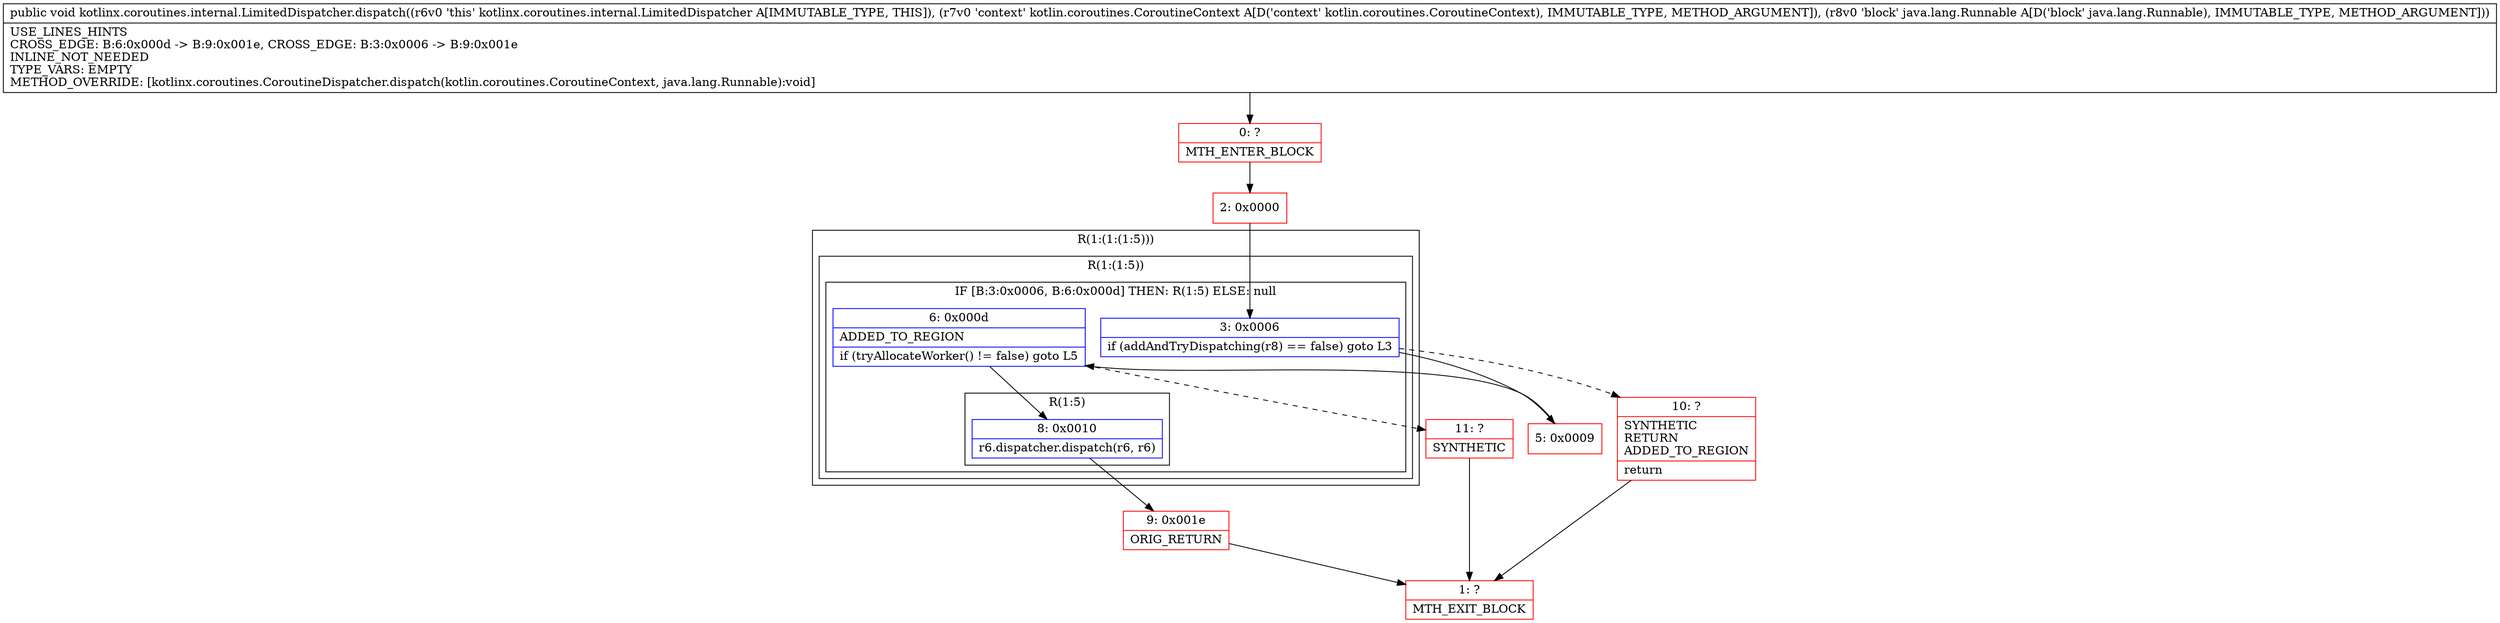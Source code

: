 digraph "CFG forkotlinx.coroutines.internal.LimitedDispatcher.dispatch(Lkotlin\/coroutines\/CoroutineContext;Ljava\/lang\/Runnable;)V" {
subgraph cluster_Region_834612377 {
label = "R(1:(1:(1:5)))";
node [shape=record,color=blue];
subgraph cluster_Region_208912910 {
label = "R(1:(1:5))";
node [shape=record,color=blue];
subgraph cluster_IfRegion_1118708029 {
label = "IF [B:3:0x0006, B:6:0x000d] THEN: R(1:5) ELSE: null";
node [shape=record,color=blue];
Node_3 [shape=record,label="{3\:\ 0x0006|if (addAndTryDispatching(r8) == false) goto L3\l}"];
Node_6 [shape=record,label="{6\:\ 0x000d|ADDED_TO_REGION\l|if (tryAllocateWorker() != false) goto L5\l}"];
subgraph cluster_Region_1583690963 {
label = "R(1:5)";
node [shape=record,color=blue];
Node_8 [shape=record,label="{8\:\ 0x0010|r6.dispatcher.dispatch(r6, r6)\l}"];
}
}
}
}
Node_0 [shape=record,color=red,label="{0\:\ ?|MTH_ENTER_BLOCK\l}"];
Node_2 [shape=record,color=red,label="{2\:\ 0x0000}"];
Node_5 [shape=record,color=red,label="{5\:\ 0x0009}"];
Node_9 [shape=record,color=red,label="{9\:\ 0x001e|ORIG_RETURN\l}"];
Node_1 [shape=record,color=red,label="{1\:\ ?|MTH_EXIT_BLOCK\l}"];
Node_11 [shape=record,color=red,label="{11\:\ ?|SYNTHETIC\l}"];
Node_10 [shape=record,color=red,label="{10\:\ ?|SYNTHETIC\lRETURN\lADDED_TO_REGION\l|return\l}"];
MethodNode[shape=record,label="{public void kotlinx.coroutines.internal.LimitedDispatcher.dispatch((r6v0 'this' kotlinx.coroutines.internal.LimitedDispatcher A[IMMUTABLE_TYPE, THIS]), (r7v0 'context' kotlin.coroutines.CoroutineContext A[D('context' kotlin.coroutines.CoroutineContext), IMMUTABLE_TYPE, METHOD_ARGUMENT]), (r8v0 'block' java.lang.Runnable A[D('block' java.lang.Runnable), IMMUTABLE_TYPE, METHOD_ARGUMENT]))  | USE_LINES_HINTS\lCROSS_EDGE: B:6:0x000d \-\> B:9:0x001e, CROSS_EDGE: B:3:0x0006 \-\> B:9:0x001e\lINLINE_NOT_NEEDED\lTYPE_VARS: EMPTY\lMETHOD_OVERRIDE: [kotlinx.coroutines.CoroutineDispatcher.dispatch(kotlin.coroutines.CoroutineContext, java.lang.Runnable):void]\l}"];
MethodNode -> Node_0;Node_3 -> Node_5;
Node_3 -> Node_10[style=dashed];
Node_6 -> Node_8;
Node_6 -> Node_11[style=dashed];
Node_8 -> Node_9;
Node_0 -> Node_2;
Node_2 -> Node_3;
Node_5 -> Node_6;
Node_9 -> Node_1;
Node_11 -> Node_1;
Node_10 -> Node_1;
}

